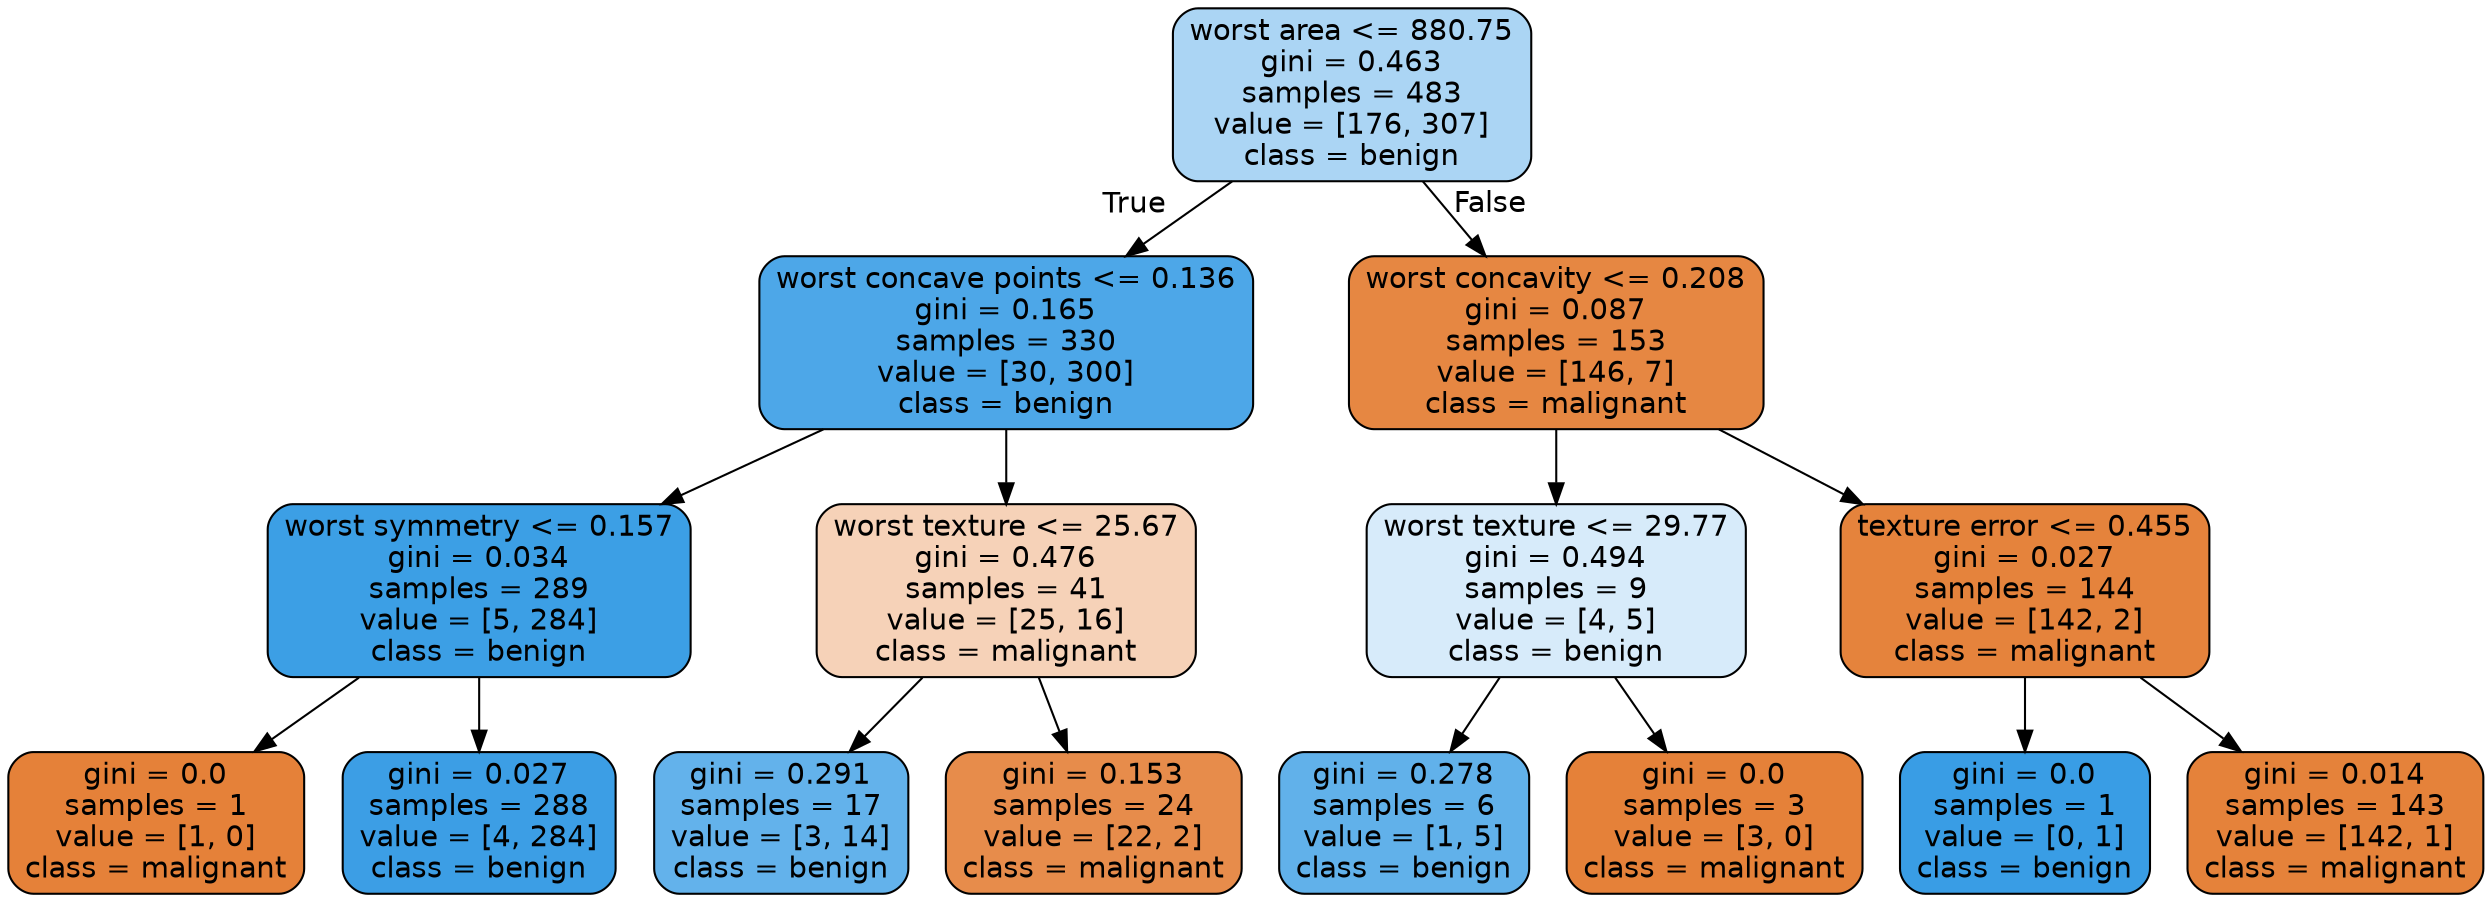 digraph Tree {
node [shape=box, style="filled, rounded", color="black", fontname="helvetica"] ;
edge [fontname="helvetica"] ;
0 [label="worst area <= 880.75\ngini = 0.463\nsamples = 483\nvalue = [176, 307]\nclass = benign", fillcolor="#abd5f4"] ;
1 [label="worst concave points <= 0.136\ngini = 0.165\nsamples = 330\nvalue = [30, 300]\nclass = benign", fillcolor="#4da7e8"] ;
0 -> 1 [labeldistance=2.5, labelangle=45, headlabel="True"] ;
2 [label="worst symmetry <= 0.157\ngini = 0.034\nsamples = 289\nvalue = [5, 284]\nclass = benign", fillcolor="#3c9fe5"] ;
1 -> 2 ;
3 [label="gini = 0.0\nsamples = 1\nvalue = [1, 0]\nclass = malignant", fillcolor="#e58139"] ;
2 -> 3 ;
4 [label="gini = 0.027\nsamples = 288\nvalue = [4, 284]\nclass = benign", fillcolor="#3c9ee5"] ;
2 -> 4 ;
5 [label="worst texture <= 25.67\ngini = 0.476\nsamples = 41\nvalue = [25, 16]\nclass = malignant", fillcolor="#f6d2b8"] ;
1 -> 5 ;
6 [label="gini = 0.291\nsamples = 17\nvalue = [3, 14]\nclass = benign", fillcolor="#63b2eb"] ;
5 -> 6 ;
7 [label="gini = 0.153\nsamples = 24\nvalue = [22, 2]\nclass = malignant", fillcolor="#e78c4b"] ;
5 -> 7 ;
8 [label="worst concavity <= 0.208\ngini = 0.087\nsamples = 153\nvalue = [146, 7]\nclass = malignant", fillcolor="#e68742"] ;
0 -> 8 [labeldistance=2.5, labelangle=-45, headlabel="False"] ;
9 [label="worst texture <= 29.77\ngini = 0.494\nsamples = 9\nvalue = [4, 5]\nclass = benign", fillcolor="#d7ebfa"] ;
8 -> 9 ;
10 [label="gini = 0.278\nsamples = 6\nvalue = [1, 5]\nclass = benign", fillcolor="#61b1ea"] ;
9 -> 10 ;
11 [label="gini = 0.0\nsamples = 3\nvalue = [3, 0]\nclass = malignant", fillcolor="#e58139"] ;
9 -> 11 ;
12 [label="texture error <= 0.455\ngini = 0.027\nsamples = 144\nvalue = [142, 2]\nclass = malignant", fillcolor="#e5833c"] ;
8 -> 12 ;
13 [label="gini = 0.0\nsamples = 1\nvalue = [0, 1]\nclass = benign", fillcolor="#399de5"] ;
12 -> 13 ;
14 [label="gini = 0.014\nsamples = 143\nvalue = [142, 1]\nclass = malignant", fillcolor="#e5823a"] ;
12 -> 14 ;
}